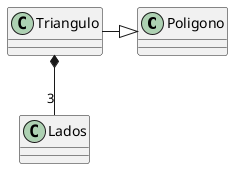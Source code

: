 @startuml

class Poligono
class Triangulo
class Lados

Triangulo -|> Poligono
Triangulo *-down- "3" Lados

@enduml
